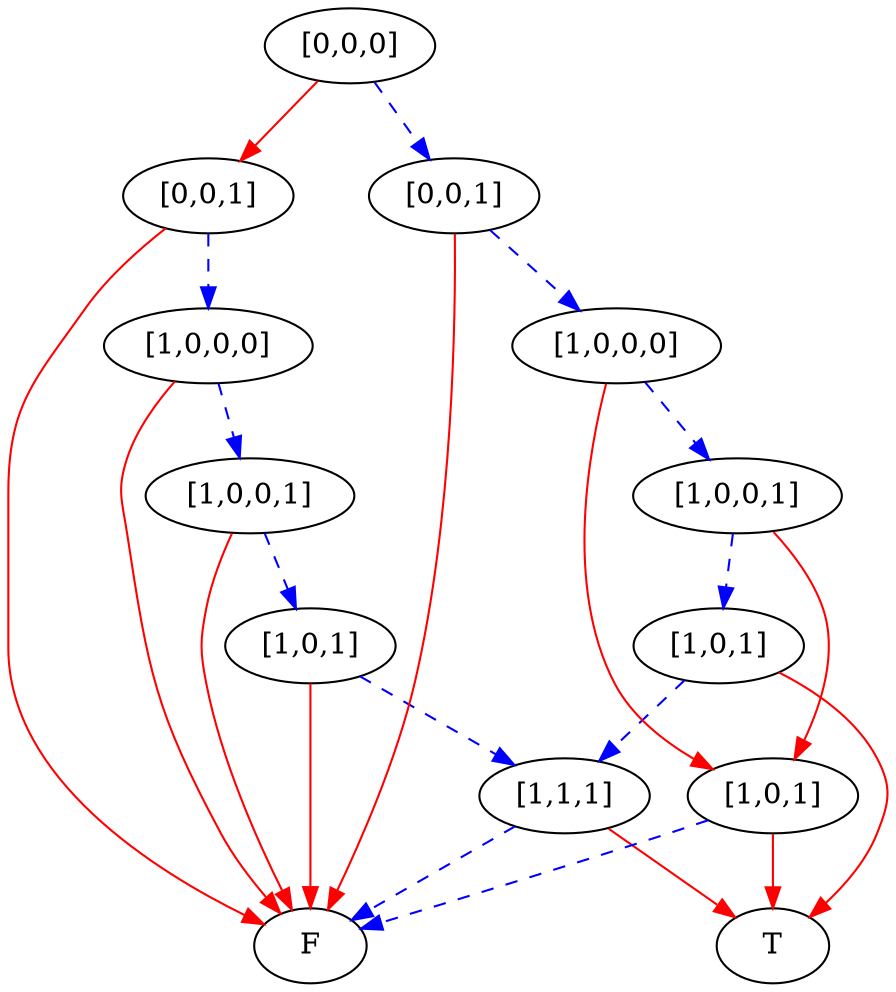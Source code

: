 digraph {
    1 [label=F];
    2 [label=T];
    3 [label="[1,1,1]"];
    4 [label="[1,0,1]"];
    5 [label="[1,0,0,1]"];
    6 [label="[1,0,0,0]"];
    7 [label="[0,0,1]"];
    8 [label="[1,0,1]"];
    9 [label="[1,0,1]"];
    10 [label="[1,0,0,1]"];
    11 [label="[1,0,0,0]"];
    12 [label="[0,0,1]"];
    13 [label="[0,0,0]"];
    3 -> 1 [style=dashed
           ,color=blue];
    3 -> 2 [color=red];
    4 -> 3 [style=dashed
           ,color=blue];
    4 -> 1 [color=red];
    5 -> 4 [style=dashed
           ,color=blue];
    5 -> 1 [color=red];
    6 -> 5 [style=dashed
           ,color=blue];
    6 -> 1 [color=red];
    7 -> 6 [style=dashed
           ,color=blue];
    7 -> 1 [color=red];
    8 -> 1 [style=dashed
           ,color=blue];
    8 -> 2 [color=red];
    9 -> 3 [style=dashed
           ,color=blue];
    9 -> 2 [color=red];
    10 -> 8 [color=red];
    10 -> 9 [style=dashed
            ,color=blue];
    11 -> 8 [color=red];
    11 -> 10 [style=dashed
             ,color=blue];
    12 -> 11 [style=dashed
             ,color=blue];
    12 -> 1 [color=red];
    13 -> 7 [color=red];
    13 -> 12 [style=dashed
             ,color=blue];
}